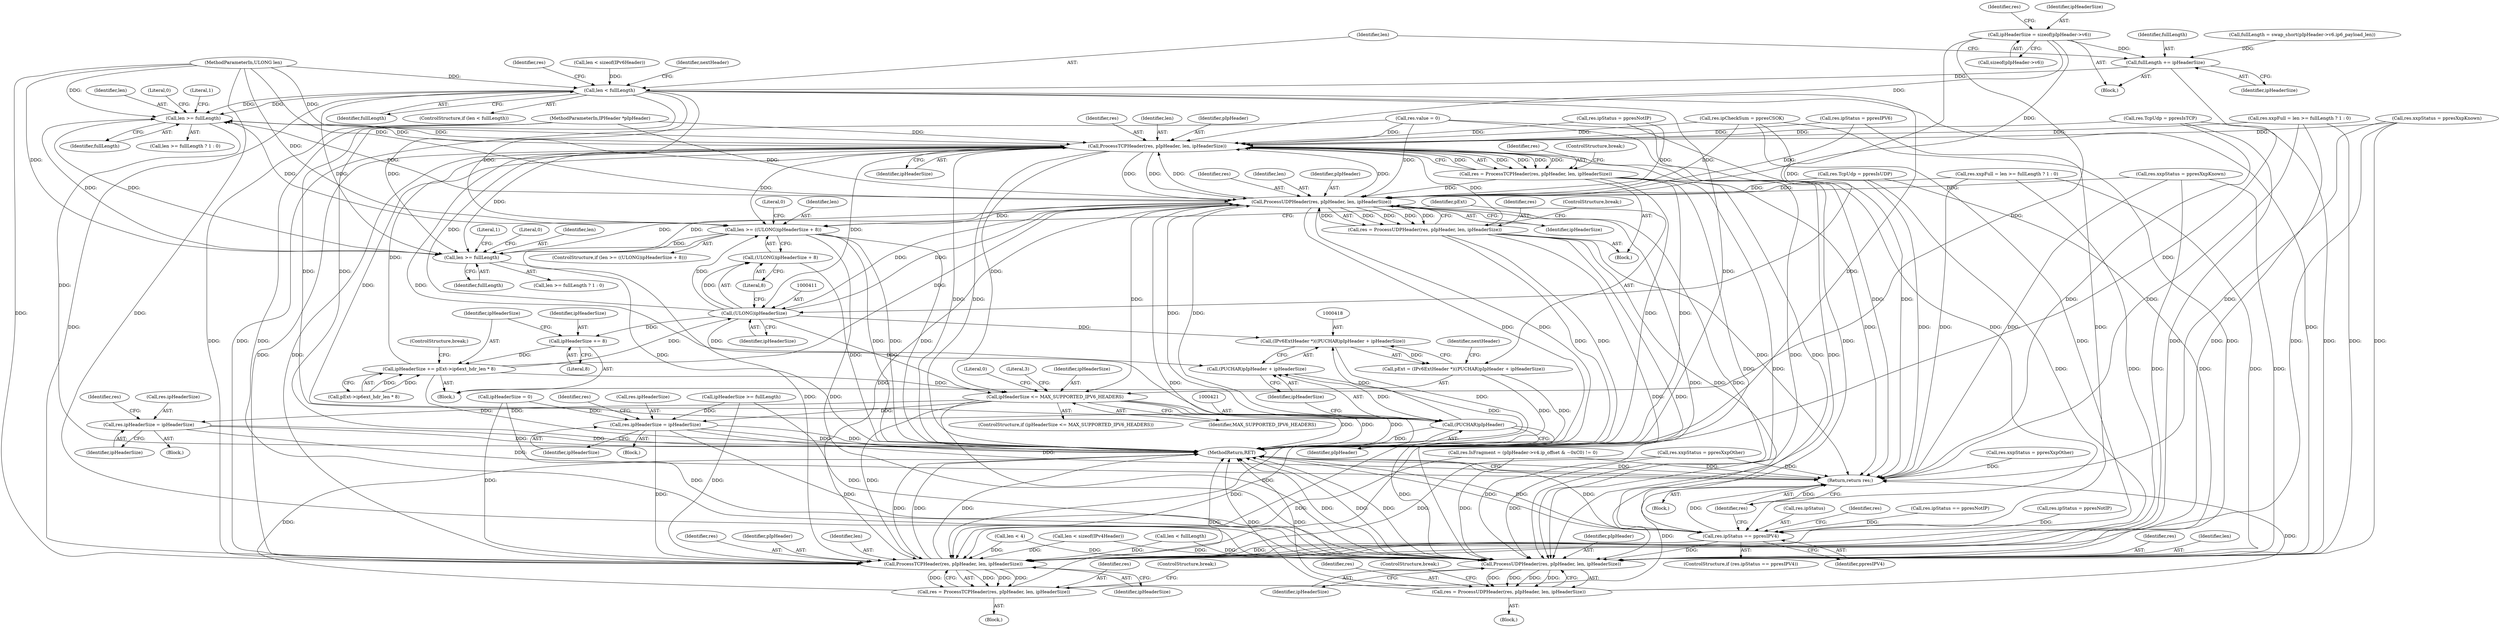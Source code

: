 digraph "1_kvm-guest-drivers-windows_723416fa4210b7464b28eab89cc76252e6193ac1_5@API" {
"1000287" [label="(Call,ipHeaderSize = sizeof(pIpHeader->v6))"];
"1000311" [label="(Call,fullLength += ipHeaderSize)"];
"1000315" [label="(Call,len < fullLength)"];
"1000354" [label="(Call,len >= fullLength)"];
"1000361" [label="(Call,ProcessTCPHeader(res, pIpHeader, len, ipHeaderSize))"];
"1000359" [label="(Call,res = ProcessTCPHeader(res, pIpHeader, len, ipHeaderSize))"];
"1000393" [label="(Call,ProcessUDPHeader(res, pIpHeader, len, ipHeaderSize))"];
"1000386" [label="(Call,len >= fullLength)"];
"1000391" [label="(Call,res = ProcessUDPHeader(res, pIpHeader, len, ipHeaderSize))"];
"1000508" [label="(Call,res.ipStatus == ppresIPV4)"];
"1000543" [label="(Call,ProcessTCPHeader(res, pIpHeader, len, ipHeaderSize))"];
"1000541" [label="(Call,res = ProcessTCPHeader(res, pIpHeader, len, ipHeaderSize))"];
"1000566" [label="(Return,return res;)"];
"1000553" [label="(Call,ProcessUDPHeader(res, pIpHeader, len, ipHeaderSize))"];
"1000551" [label="(Call,res = ProcessUDPHeader(res, pIpHeader, len, ipHeaderSize))"];
"1000407" [label="(Call,len >= ((ULONG)ipHeaderSize + 8))"];
"1000410" [label="(Call,(ULONG)ipHeaderSize)"];
"1000409" [label="(Call,(ULONG)ipHeaderSize + 8)"];
"1000417" [label="(Call,(IPv6ExtHeader *)((PUCHAR)pIpHeader + ipHeaderSize))"];
"1000415" [label="(Call,pExt = (IPv6ExtHeader *)((PUCHAR)pIpHeader + ipHeaderSize))"];
"1000419" [label="(Call,(PUCHAR)pIpHeader + ipHeaderSize)"];
"1000429" [label="(Call,ipHeaderSize += 8)"];
"1000432" [label="(Call,ipHeaderSize += pExt->ip6ext_hdr_len * 8)"];
"1000473" [label="(Call,ipHeaderSize <= MAX_SUPPORTED_IPV6_HEADERS)"];
"1000488" [label="(Call,res.ipHeaderSize = ipHeaderSize)"];
"1000514" [label="(Call,res.ipHeaderSize = ipHeaderSize)"];
"1000420" [label="(Call,(PUCHAR)pIpHeader)"];
"1000157" [label="(Call,len < sizeof(IPv4Header))"];
"1000298" [label="(Call,res.ipCheckSum = ppresCSOK)"];
"1000362" [label="(Identifier,res)"];
"1000472" [label="(ControlStructure,if (ipHeaderSize <= MAX_SUPPORTED_IPV6_HEADERS))"];
"1000303" [label="(Call,fullLength = swap_short(pIpHeader->v6.ip6_payload_len))"];
"1000317" [label="(Identifier,fullLength)"];
"1000385" [label="(Call,len >= fullLength ? 1 : 0)"];
"1000488" [label="(Call,res.ipHeaderSize = ipHeaderSize)"];
"1000413" [label="(Literal,8)"];
"1000420" [label="(Call,(PUCHAR)pIpHeader)"];
"1000555" [label="(Identifier,pIpHeader)"];
"1000552" [label="(Identifier,res)"];
"1000423" [label="(Identifier,ipHeaderSize)"];
"1000567" [label="(Identifier,res)"];
"1000519" [label="(Call,res.IsFragment = (pIpHeader->v4.ip_offset & ~0xC0) != 0)"];
"1000415" [label="(Call,pExt = (IPv6ExtHeader *)((PUCHAR)pIpHeader + ipHeaderSize))"];
"1000103" [label="(Block,)"];
"1000339" [label="(Call,res.xxpStatus = ppresXxpKnown)"];
"1000541" [label="(Call,res = ProcessTCPHeader(res, pIpHeader, len, ipHeaderSize))"];
"1000489" [label="(Call,res.ipHeaderSize)"];
"1000389" [label="(Literal,1)"];
"1000512" [label="(Identifier,ppresIPV4)"];
"1000474" [label="(Identifier,ipHeaderSize)"];
"1000139" [label="(Call,ipHeaderSize = 0)"];
"1000223" [label="(Call,ipHeaderSize >= fullLength)"];
"1000492" [label="(Identifier,ipHeaderSize)"];
"1000502" [label="(Call,res.ipStatus = ppresNotIP)"];
"1000360" [label="(Identifier,res)"];
"1000321" [label="(Identifier,res)"];
"1000394" [label="(Identifier,res)"];
"1000388" [label="(Identifier,fullLength)"];
"1000542" [label="(Identifier,res)"];
"1000496" [label="(Literal,0)"];
"1000508" [label="(Call,res.ipStatus == ppresIPV4)"];
"1000263" [label="(Call,len < sizeof(IPv6Header))"];
"1000390" [label="(Literal,0)"];
"1000515" [label="(Call,res.ipHeaderSize)"];
"1000315" [label="(Call,len < fullLength)"];
"1000396" [label="(Identifier,len)"];
"1000111" [label="(Call,len < 4)"];
"1000261" [label="(Block,)"];
"1000376" [label="(Call,res.TcpUdp = ppresIsUDP)"];
"1000295" [label="(Identifier,res)"];
"1000365" [label="(Identifier,ipHeaderSize)"];
"1000476" [label="(Block,)"];
"1000544" [label="(Identifier,res)"];
"1000550" [label="(Block,)"];
"1000473" [label="(Call,ipHeaderSize <= MAX_SUPPORTED_IPV6_HEADERS)"];
"1000354" [label="(Call,len >= fullLength)"];
"1000359" [label="(Call,res = ProcessTCPHeader(res, pIpHeader, len, ipHeaderSize))"];
"1000334" [label="(Block,)"];
"1000364" [label="(Identifier,len)"];
"1000460" [label="(Call,res.xxpStatus = ppresXxpOther)"];
"1000349" [label="(Call,res.xxpFull = len >= fullLength ? 1 : 0)"];
"1000514" [label="(Call,res.ipHeaderSize = ipHeaderSize)"];
"1000450" [label="(Call,res.ipStatus = ppresNotIP)"];
"1000102" [label="(MethodParameterIn,ULONG len)"];
"1000288" [label="(Identifier,ipHeaderSize)"];
"1000387" [label="(Identifier,len)"];
"1000344" [label="(Call,res.TcpUdp = ppresIsTCP)"];
"1000521" [label="(Identifier,res)"];
"1000146" [label="(Call,res.value = 0)"];
"1000509" [label="(Call,res.ipStatus)"];
"1000366" [label="(ControlStructure,break;)"];
"1000312" [label="(Identifier,fullLength)"];
"1000422" [label="(Identifier,pIpHeader)"];
"1000408" [label="(Identifier,len)"];
"1000442" [label="(Literal,0)"];
"1000316" [label="(Identifier,len)"];
"1000507" [label="(ControlStructure,if (res.ipStatus == ppresIPV4))"];
"1000431" [label="(Literal,8)"];
"1000311" [label="(Call,fullLength += ipHeaderSize)"];
"1000314" [label="(ControlStructure,if (len < fullLength))"];
"1000391" [label="(Call,res = ProcessUDPHeader(res, pIpHeader, len, ipHeaderSize))"];
"1000566" [label="(Return,return res;)"];
"1000414" [label="(Block,)"];
"1000510" [label="(Identifier,res)"];
"1000547" [label="(Identifier,ipHeaderSize)"];
"1000432" [label="(Call,ipHeaderSize += pExt->ip6ext_hdr_len * 8)"];
"1000361" [label="(Call,ProcessTCPHeader(res, pIpHeader, len, ipHeaderSize))"];
"1000458" [label="(ControlStructure,break;)"];
"1000381" [label="(Call,res.xxpFull = len >= fullLength ? 1 : 0)"];
"1000328" [label="(Identifier,nextHeader)"];
"1000560" [label="(Call,res.xxpStatus = ppresXxpOther)"];
"1000353" [label="(Call,len >= fullLength ? 1 : 0)"];
"1000516" [label="(Identifier,res)"];
"1000397" [label="(Identifier,ipHeaderSize)"];
"1000398" [label="(ControlStructure,break;)"];
"1000386" [label="(Call,len >= fullLength)"];
"1000434" [label="(Call,pExt->ip6ext_hdr_len * 8)"];
"1000406" [label="(ControlStructure,if (len >= ((ULONG)ipHeaderSize + 8)))"];
"1000392" [label="(Identifier,res)"];
"1000551" [label="(Call,res = ProcessUDPHeader(res, pIpHeader, len, ipHeaderSize))"];
"1000540" [label="(Block,)"];
"1000554" [label="(Identifier,res)"];
"1000558" [label="(ControlStructure,break;)"];
"1000410" [label="(Call,(ULONG)ipHeaderSize)"];
"1000543" [label="(Call,ProcessTCPHeader(res, pIpHeader, len, ipHeaderSize))"];
"1000518" [label="(Identifier,ipHeaderSize)"];
"1000429" [label="(Call,ipHeaderSize += 8)"];
"1000213" [label="(Call,res.ipStatus == ppresNotIP)"];
"1000548" [label="(ControlStructure,break;)"];
"1000226" [label="(Call,len < fullLength)"];
"1000355" [label="(Identifier,len)"];
"1000433" [label="(Identifier,ipHeaderSize)"];
"1000393" [label="(Call,ProcessUDPHeader(res, pIpHeader, len, ipHeaderSize))"];
"1000545" [label="(Identifier,pIpHeader)"];
"1000425" [label="(Identifier,nextHeader)"];
"1000553" [label="(Call,ProcessUDPHeader(res, pIpHeader, len, ipHeaderSize))"];
"1000513" [label="(Block,)"];
"1000478" [label="(Literal,3)"];
"1000475" [label="(Identifier,MAX_SUPPORTED_IPV6_HEADERS)"];
"1000289" [label="(Call,sizeof(pIpHeader->v6))"];
"1000358" [label="(Literal,0)"];
"1000356" [label="(Identifier,fullLength)"];
"1000357" [label="(Literal,1)"];
"1000101" [label="(MethodParameterIn,IPHeader *pIpHeader)"];
"1000568" [label="(MethodReturn,RET)"];
"1000417" [label="(Call,(IPv6ExtHeader *)((PUCHAR)pIpHeader + ipHeaderSize))"];
"1000409" [label="(Call,(ULONG)ipHeaderSize + 8)"];
"1000287" [label="(Call,ipHeaderSize = sizeof(pIpHeader->v6))"];
"1000313" [label="(Identifier,ipHeaderSize)"];
"1000430" [label="(Identifier,ipHeaderSize)"];
"1000546" [label="(Identifier,len)"];
"1000293" [label="(Call,res.ipStatus = ppresIPV6)"];
"1000371" [label="(Call,res.xxpStatus = ppresXxpKnown)"];
"1000416" [label="(Identifier,pExt)"];
"1000419" [label="(Call,(PUCHAR)pIpHeader + ipHeaderSize)"];
"1000412" [label="(Identifier,ipHeaderSize)"];
"1000556" [label="(Identifier,len)"];
"1000363" [label="(Identifier,pIpHeader)"];
"1000395" [label="(Identifier,pIpHeader)"];
"1000557" [label="(Identifier,ipHeaderSize)"];
"1000407" [label="(Call,len >= ((ULONG)ipHeaderSize + 8))"];
"1000287" -> "1000261"  [label="AST: "];
"1000287" -> "1000289"  [label="CFG: "];
"1000288" -> "1000287"  [label="AST: "];
"1000289" -> "1000287"  [label="AST: "];
"1000295" -> "1000287"  [label="CFG: "];
"1000287" -> "1000311"  [label="DDG: "];
"1000287" -> "1000361"  [label="DDG: "];
"1000287" -> "1000393"  [label="DDG: "];
"1000287" -> "1000410"  [label="DDG: "];
"1000287" -> "1000473"  [label="DDG: "];
"1000311" -> "1000261"  [label="AST: "];
"1000311" -> "1000313"  [label="CFG: "];
"1000312" -> "1000311"  [label="AST: "];
"1000313" -> "1000311"  [label="AST: "];
"1000316" -> "1000311"  [label="CFG: "];
"1000311" -> "1000568"  [label="DDG: "];
"1000303" -> "1000311"  [label="DDG: "];
"1000311" -> "1000315"  [label="DDG: "];
"1000315" -> "1000314"  [label="AST: "];
"1000315" -> "1000317"  [label="CFG: "];
"1000316" -> "1000315"  [label="AST: "];
"1000317" -> "1000315"  [label="AST: "];
"1000321" -> "1000315"  [label="CFG: "];
"1000328" -> "1000315"  [label="CFG: "];
"1000315" -> "1000568"  [label="DDG: "];
"1000315" -> "1000568"  [label="DDG: "];
"1000315" -> "1000568"  [label="DDG: "];
"1000263" -> "1000315"  [label="DDG: "];
"1000102" -> "1000315"  [label="DDG: "];
"1000315" -> "1000354"  [label="DDG: "];
"1000315" -> "1000354"  [label="DDG: "];
"1000315" -> "1000386"  [label="DDG: "];
"1000315" -> "1000386"  [label="DDG: "];
"1000315" -> "1000407"  [label="DDG: "];
"1000315" -> "1000543"  [label="DDG: "];
"1000315" -> "1000553"  [label="DDG: "];
"1000354" -> "1000353"  [label="AST: "];
"1000354" -> "1000356"  [label="CFG: "];
"1000355" -> "1000354"  [label="AST: "];
"1000356" -> "1000354"  [label="AST: "];
"1000357" -> "1000354"  [label="CFG: "];
"1000358" -> "1000354"  [label="CFG: "];
"1000354" -> "1000568"  [label="DDG: "];
"1000393" -> "1000354"  [label="DDG: "];
"1000361" -> "1000354"  [label="DDG: "];
"1000407" -> "1000354"  [label="DDG: "];
"1000102" -> "1000354"  [label="DDG: "];
"1000386" -> "1000354"  [label="DDG: "];
"1000354" -> "1000361"  [label="DDG: "];
"1000354" -> "1000386"  [label="DDG: "];
"1000361" -> "1000359"  [label="AST: "];
"1000361" -> "1000365"  [label="CFG: "];
"1000362" -> "1000361"  [label="AST: "];
"1000363" -> "1000361"  [label="AST: "];
"1000364" -> "1000361"  [label="AST: "];
"1000365" -> "1000361"  [label="AST: "];
"1000359" -> "1000361"  [label="CFG: "];
"1000361" -> "1000568"  [label="DDG: "];
"1000361" -> "1000568"  [label="DDG: "];
"1000361" -> "1000359"  [label="DDG: "];
"1000361" -> "1000359"  [label="DDG: "];
"1000361" -> "1000359"  [label="DDG: "];
"1000361" -> "1000359"  [label="DDG: "];
"1000293" -> "1000361"  [label="DDG: "];
"1000391" -> "1000361"  [label="DDG: "];
"1000298" -> "1000361"  [label="DDG: "];
"1000349" -> "1000361"  [label="DDG: "];
"1000359" -> "1000361"  [label="DDG: "];
"1000339" -> "1000361"  [label="DDG: "];
"1000450" -> "1000361"  [label="DDG: "];
"1000344" -> "1000361"  [label="DDG: "];
"1000146" -> "1000361"  [label="DDG: "];
"1000420" -> "1000361"  [label="DDG: "];
"1000393" -> "1000361"  [label="DDG: "];
"1000393" -> "1000361"  [label="DDG: "];
"1000101" -> "1000361"  [label="DDG: "];
"1000102" -> "1000361"  [label="DDG: "];
"1000410" -> "1000361"  [label="DDG: "];
"1000432" -> "1000361"  [label="DDG: "];
"1000361" -> "1000386"  [label="DDG: "];
"1000361" -> "1000393"  [label="DDG: "];
"1000361" -> "1000393"  [label="DDG: "];
"1000361" -> "1000407"  [label="DDG: "];
"1000361" -> "1000410"  [label="DDG: "];
"1000361" -> "1000420"  [label="DDG: "];
"1000361" -> "1000473"  [label="DDG: "];
"1000361" -> "1000543"  [label="DDG: "];
"1000361" -> "1000543"  [label="DDG: "];
"1000361" -> "1000553"  [label="DDG: "];
"1000361" -> "1000553"  [label="DDG: "];
"1000359" -> "1000334"  [label="AST: "];
"1000360" -> "1000359"  [label="AST: "];
"1000366" -> "1000359"  [label="CFG: "];
"1000359" -> "1000568"  [label="DDG: "];
"1000359" -> "1000568"  [label="DDG: "];
"1000359" -> "1000393"  [label="DDG: "];
"1000359" -> "1000508"  [label="DDG: "];
"1000359" -> "1000543"  [label="DDG: "];
"1000359" -> "1000553"  [label="DDG: "];
"1000359" -> "1000566"  [label="DDG: "];
"1000393" -> "1000391"  [label="AST: "];
"1000393" -> "1000397"  [label="CFG: "];
"1000394" -> "1000393"  [label="AST: "];
"1000395" -> "1000393"  [label="AST: "];
"1000396" -> "1000393"  [label="AST: "];
"1000397" -> "1000393"  [label="AST: "];
"1000391" -> "1000393"  [label="CFG: "];
"1000393" -> "1000568"  [label="DDG: "];
"1000393" -> "1000568"  [label="DDG: "];
"1000393" -> "1000386"  [label="DDG: "];
"1000393" -> "1000391"  [label="DDG: "];
"1000393" -> "1000391"  [label="DDG: "];
"1000393" -> "1000391"  [label="DDG: "];
"1000393" -> "1000391"  [label="DDG: "];
"1000376" -> "1000393"  [label="DDG: "];
"1000293" -> "1000393"  [label="DDG: "];
"1000391" -> "1000393"  [label="DDG: "];
"1000298" -> "1000393"  [label="DDG: "];
"1000381" -> "1000393"  [label="DDG: "];
"1000450" -> "1000393"  [label="DDG: "];
"1000371" -> "1000393"  [label="DDG: "];
"1000146" -> "1000393"  [label="DDG: "];
"1000420" -> "1000393"  [label="DDG: "];
"1000101" -> "1000393"  [label="DDG: "];
"1000386" -> "1000393"  [label="DDG: "];
"1000102" -> "1000393"  [label="DDG: "];
"1000410" -> "1000393"  [label="DDG: "];
"1000432" -> "1000393"  [label="DDG: "];
"1000393" -> "1000407"  [label="DDG: "];
"1000393" -> "1000410"  [label="DDG: "];
"1000393" -> "1000420"  [label="DDG: "];
"1000393" -> "1000473"  [label="DDG: "];
"1000393" -> "1000543"  [label="DDG: "];
"1000393" -> "1000543"  [label="DDG: "];
"1000393" -> "1000553"  [label="DDG: "];
"1000393" -> "1000553"  [label="DDG: "];
"1000386" -> "1000385"  [label="AST: "];
"1000386" -> "1000388"  [label="CFG: "];
"1000387" -> "1000386"  [label="AST: "];
"1000388" -> "1000386"  [label="AST: "];
"1000389" -> "1000386"  [label="CFG: "];
"1000390" -> "1000386"  [label="CFG: "];
"1000386" -> "1000568"  [label="DDG: "];
"1000407" -> "1000386"  [label="DDG: "];
"1000102" -> "1000386"  [label="DDG: "];
"1000391" -> "1000334"  [label="AST: "];
"1000392" -> "1000391"  [label="AST: "];
"1000398" -> "1000391"  [label="CFG: "];
"1000391" -> "1000568"  [label="DDG: "];
"1000391" -> "1000568"  [label="DDG: "];
"1000391" -> "1000508"  [label="DDG: "];
"1000391" -> "1000543"  [label="DDG: "];
"1000391" -> "1000553"  [label="DDG: "];
"1000391" -> "1000566"  [label="DDG: "];
"1000508" -> "1000507"  [label="AST: "];
"1000508" -> "1000512"  [label="CFG: "];
"1000509" -> "1000508"  [label="AST: "];
"1000512" -> "1000508"  [label="AST: "];
"1000516" -> "1000508"  [label="CFG: "];
"1000567" -> "1000508"  [label="CFG: "];
"1000508" -> "1000568"  [label="DDG: "];
"1000508" -> "1000568"  [label="DDG: "];
"1000508" -> "1000568"  [label="DDG: "];
"1000293" -> "1000508"  [label="DDG: "];
"1000502" -> "1000508"  [label="DDG: "];
"1000213" -> "1000508"  [label="DDG: "];
"1000450" -> "1000508"  [label="DDG: "];
"1000508" -> "1000543"  [label="DDG: "];
"1000508" -> "1000553"  [label="DDG: "];
"1000508" -> "1000566"  [label="DDG: "];
"1000543" -> "1000541"  [label="AST: "];
"1000543" -> "1000547"  [label="CFG: "];
"1000544" -> "1000543"  [label="AST: "];
"1000545" -> "1000543"  [label="AST: "];
"1000546" -> "1000543"  [label="AST: "];
"1000547" -> "1000543"  [label="AST: "];
"1000541" -> "1000543"  [label="CFG: "];
"1000543" -> "1000568"  [label="DDG: "];
"1000543" -> "1000568"  [label="DDG: "];
"1000543" -> "1000568"  [label="DDG: "];
"1000543" -> "1000541"  [label="DDG: "];
"1000543" -> "1000541"  [label="DDG: "];
"1000543" -> "1000541"  [label="DDG: "];
"1000543" -> "1000541"  [label="DDG: "];
"1000460" -> "1000543"  [label="DDG: "];
"1000376" -> "1000543"  [label="DDG: "];
"1000298" -> "1000543"  [label="DDG: "];
"1000514" -> "1000543"  [label="DDG: "];
"1000349" -> "1000543"  [label="DDG: "];
"1000371" -> "1000543"  [label="DDG: "];
"1000344" -> "1000543"  [label="DDG: "];
"1000146" -> "1000543"  [label="DDG: "];
"1000519" -> "1000543"  [label="DDG: "];
"1000339" -> "1000543"  [label="DDG: "];
"1000381" -> "1000543"  [label="DDG: "];
"1000420" -> "1000543"  [label="DDG: "];
"1000101" -> "1000543"  [label="DDG: "];
"1000226" -> "1000543"  [label="DDG: "];
"1000407" -> "1000543"  [label="DDG: "];
"1000157" -> "1000543"  [label="DDG: "];
"1000111" -> "1000543"  [label="DDG: "];
"1000102" -> "1000543"  [label="DDG: "];
"1000139" -> "1000543"  [label="DDG: "];
"1000473" -> "1000543"  [label="DDG: "];
"1000223" -> "1000543"  [label="DDG: "];
"1000541" -> "1000540"  [label="AST: "];
"1000542" -> "1000541"  [label="AST: "];
"1000548" -> "1000541"  [label="CFG: "];
"1000541" -> "1000568"  [label="DDG: "];
"1000541" -> "1000568"  [label="DDG: "];
"1000541" -> "1000566"  [label="DDG: "];
"1000566" -> "1000103"  [label="AST: "];
"1000566" -> "1000567"  [label="CFG: "];
"1000567" -> "1000566"  [label="AST: "];
"1000568" -> "1000566"  [label="CFG: "];
"1000566" -> "1000568"  [label="DDG: "];
"1000567" -> "1000566"  [label="DDG: "];
"1000460" -> "1000566"  [label="DDG: "];
"1000376" -> "1000566"  [label="DDG: "];
"1000488" -> "1000566"  [label="DDG: "];
"1000298" -> "1000566"  [label="DDG: "];
"1000514" -> "1000566"  [label="DDG: "];
"1000349" -> "1000566"  [label="DDG: "];
"1000371" -> "1000566"  [label="DDG: "];
"1000146" -> "1000566"  [label="DDG: "];
"1000560" -> "1000566"  [label="DDG: "];
"1000519" -> "1000566"  [label="DDG: "];
"1000339" -> "1000566"  [label="DDG: "];
"1000381" -> "1000566"  [label="DDG: "];
"1000344" -> "1000566"  [label="DDG: "];
"1000551" -> "1000566"  [label="DDG: "];
"1000553" -> "1000551"  [label="AST: "];
"1000553" -> "1000557"  [label="CFG: "];
"1000554" -> "1000553"  [label="AST: "];
"1000555" -> "1000553"  [label="AST: "];
"1000556" -> "1000553"  [label="AST: "];
"1000557" -> "1000553"  [label="AST: "];
"1000551" -> "1000553"  [label="CFG: "];
"1000553" -> "1000568"  [label="DDG: "];
"1000553" -> "1000568"  [label="DDG: "];
"1000553" -> "1000568"  [label="DDG: "];
"1000553" -> "1000551"  [label="DDG: "];
"1000553" -> "1000551"  [label="DDG: "];
"1000553" -> "1000551"  [label="DDG: "];
"1000553" -> "1000551"  [label="DDG: "];
"1000460" -> "1000553"  [label="DDG: "];
"1000376" -> "1000553"  [label="DDG: "];
"1000298" -> "1000553"  [label="DDG: "];
"1000514" -> "1000553"  [label="DDG: "];
"1000349" -> "1000553"  [label="DDG: "];
"1000371" -> "1000553"  [label="DDG: "];
"1000344" -> "1000553"  [label="DDG: "];
"1000146" -> "1000553"  [label="DDG: "];
"1000519" -> "1000553"  [label="DDG: "];
"1000339" -> "1000553"  [label="DDG: "];
"1000381" -> "1000553"  [label="DDG: "];
"1000420" -> "1000553"  [label="DDG: "];
"1000101" -> "1000553"  [label="DDG: "];
"1000226" -> "1000553"  [label="DDG: "];
"1000407" -> "1000553"  [label="DDG: "];
"1000157" -> "1000553"  [label="DDG: "];
"1000111" -> "1000553"  [label="DDG: "];
"1000102" -> "1000553"  [label="DDG: "];
"1000139" -> "1000553"  [label="DDG: "];
"1000473" -> "1000553"  [label="DDG: "];
"1000223" -> "1000553"  [label="DDG: "];
"1000551" -> "1000550"  [label="AST: "];
"1000552" -> "1000551"  [label="AST: "];
"1000558" -> "1000551"  [label="CFG: "];
"1000551" -> "1000568"  [label="DDG: "];
"1000551" -> "1000568"  [label="DDG: "];
"1000407" -> "1000406"  [label="AST: "];
"1000407" -> "1000409"  [label="CFG: "];
"1000408" -> "1000407"  [label="AST: "];
"1000409" -> "1000407"  [label="AST: "];
"1000416" -> "1000407"  [label="CFG: "];
"1000442" -> "1000407"  [label="CFG: "];
"1000407" -> "1000568"  [label="DDG: "];
"1000407" -> "1000568"  [label="DDG: "];
"1000407" -> "1000568"  [label="DDG: "];
"1000102" -> "1000407"  [label="DDG: "];
"1000410" -> "1000407"  [label="DDG: "];
"1000410" -> "1000409"  [label="AST: "];
"1000410" -> "1000412"  [label="CFG: "];
"1000411" -> "1000410"  [label="AST: "];
"1000412" -> "1000410"  [label="AST: "];
"1000413" -> "1000410"  [label="CFG: "];
"1000410" -> "1000409"  [label="DDG: "];
"1000432" -> "1000410"  [label="DDG: "];
"1000410" -> "1000417"  [label="DDG: "];
"1000410" -> "1000419"  [label="DDG: "];
"1000410" -> "1000429"  [label="DDG: "];
"1000410" -> "1000473"  [label="DDG: "];
"1000409" -> "1000413"  [label="CFG: "];
"1000413" -> "1000409"  [label="AST: "];
"1000409" -> "1000568"  [label="DDG: "];
"1000417" -> "1000415"  [label="AST: "];
"1000417" -> "1000419"  [label="CFG: "];
"1000418" -> "1000417"  [label="AST: "];
"1000419" -> "1000417"  [label="AST: "];
"1000415" -> "1000417"  [label="CFG: "];
"1000417" -> "1000568"  [label="DDG: "];
"1000417" -> "1000415"  [label="DDG: "];
"1000420" -> "1000417"  [label="DDG: "];
"1000415" -> "1000414"  [label="AST: "];
"1000416" -> "1000415"  [label="AST: "];
"1000425" -> "1000415"  [label="CFG: "];
"1000415" -> "1000568"  [label="DDG: "];
"1000415" -> "1000568"  [label="DDG: "];
"1000419" -> "1000423"  [label="CFG: "];
"1000420" -> "1000419"  [label="AST: "];
"1000423" -> "1000419"  [label="AST: "];
"1000419" -> "1000568"  [label="DDG: "];
"1000420" -> "1000419"  [label="DDG: "];
"1000429" -> "1000414"  [label="AST: "];
"1000429" -> "1000431"  [label="CFG: "];
"1000430" -> "1000429"  [label="AST: "];
"1000431" -> "1000429"  [label="AST: "];
"1000433" -> "1000429"  [label="CFG: "];
"1000429" -> "1000432"  [label="DDG: "];
"1000432" -> "1000414"  [label="AST: "];
"1000432" -> "1000434"  [label="CFG: "];
"1000433" -> "1000432"  [label="AST: "];
"1000434" -> "1000432"  [label="AST: "];
"1000458" -> "1000432"  [label="CFG: "];
"1000432" -> "1000568"  [label="DDG: "];
"1000434" -> "1000432"  [label="DDG: "];
"1000434" -> "1000432"  [label="DDG: "];
"1000432" -> "1000473"  [label="DDG: "];
"1000473" -> "1000472"  [label="AST: "];
"1000473" -> "1000475"  [label="CFG: "];
"1000474" -> "1000473"  [label="AST: "];
"1000475" -> "1000473"  [label="AST: "];
"1000478" -> "1000473"  [label="CFG: "];
"1000496" -> "1000473"  [label="CFG: "];
"1000473" -> "1000568"  [label="DDG: "];
"1000473" -> "1000568"  [label="DDG: "];
"1000473" -> "1000568"  [label="DDG: "];
"1000473" -> "1000488"  [label="DDG: "];
"1000473" -> "1000514"  [label="DDG: "];
"1000488" -> "1000476"  [label="AST: "];
"1000488" -> "1000492"  [label="CFG: "];
"1000489" -> "1000488"  [label="AST: "];
"1000492" -> "1000488"  [label="AST: "];
"1000510" -> "1000488"  [label="CFG: "];
"1000488" -> "1000568"  [label="DDG: "];
"1000488" -> "1000568"  [label="DDG: "];
"1000514" -> "1000513"  [label="AST: "];
"1000514" -> "1000518"  [label="CFG: "];
"1000515" -> "1000514"  [label="AST: "];
"1000518" -> "1000514"  [label="AST: "];
"1000521" -> "1000514"  [label="CFG: "];
"1000514" -> "1000568"  [label="DDG: "];
"1000514" -> "1000568"  [label="DDG: "];
"1000139" -> "1000514"  [label="DDG: "];
"1000223" -> "1000514"  [label="DDG: "];
"1000420" -> "1000422"  [label="CFG: "];
"1000421" -> "1000420"  [label="AST: "];
"1000422" -> "1000420"  [label="AST: "];
"1000423" -> "1000420"  [label="CFG: "];
"1000420" -> "1000568"  [label="DDG: "];
"1000101" -> "1000420"  [label="DDG: "];
}
